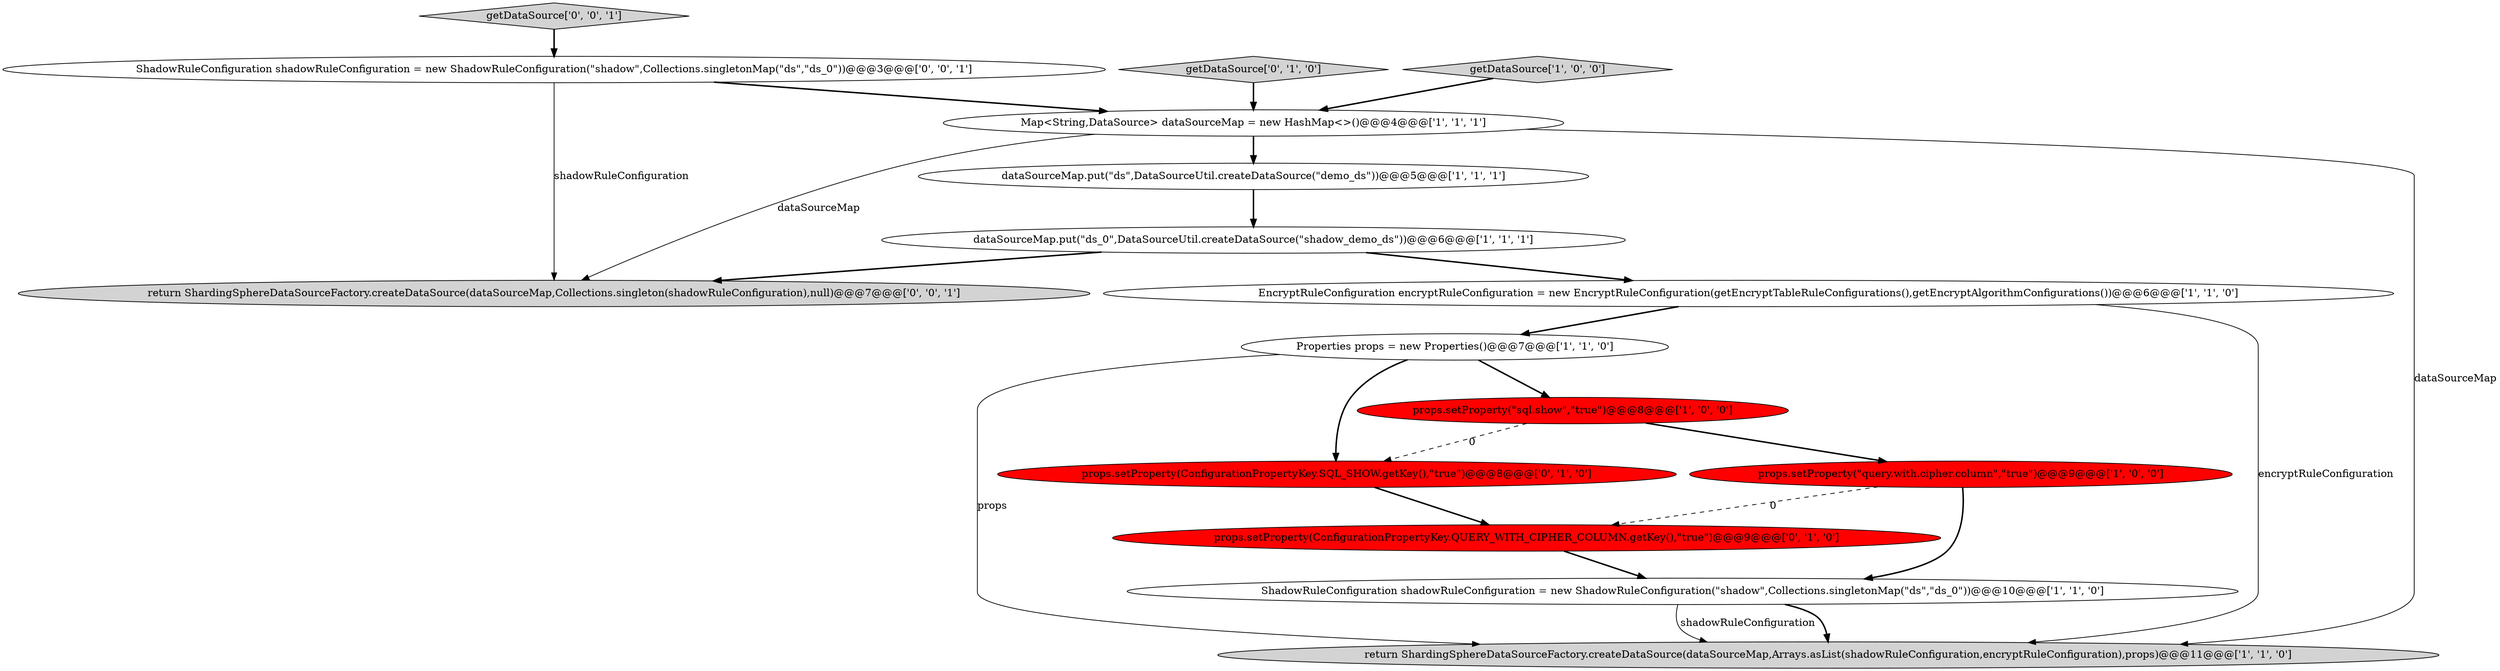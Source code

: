 digraph {
4 [style = filled, label = "getDataSource['1', '0', '0']", fillcolor = lightgray, shape = diamond image = "AAA0AAABBB1BBB"];
8 [style = filled, label = "dataSourceMap.put(\"ds\",DataSourceUtil.createDataSource(\"demo_ds\"))@@@5@@@['1', '1', '1']", fillcolor = white, shape = ellipse image = "AAA0AAABBB1BBB"];
3 [style = filled, label = "ShadowRuleConfiguration shadowRuleConfiguration = new ShadowRuleConfiguration(\"shadow\",Collections.singletonMap(\"ds\",\"ds_0\"))@@@10@@@['1', '1', '0']", fillcolor = white, shape = ellipse image = "AAA0AAABBB1BBB"];
7 [style = filled, label = "props.setProperty(\"sql.show\",\"true\")@@@8@@@['1', '0', '0']", fillcolor = red, shape = ellipse image = "AAA1AAABBB1BBB"];
12 [style = filled, label = "getDataSource['0', '1', '0']", fillcolor = lightgray, shape = diamond image = "AAA0AAABBB2BBB"];
13 [style = filled, label = "return ShardingSphereDataSourceFactory.createDataSource(dataSourceMap,Collections.singleton(shadowRuleConfiguration),null)@@@7@@@['0', '0', '1']", fillcolor = lightgray, shape = ellipse image = "AAA0AAABBB3BBB"];
9 [style = filled, label = "Properties props = new Properties()@@@7@@@['1', '1', '0']", fillcolor = white, shape = ellipse image = "AAA0AAABBB1BBB"];
1 [style = filled, label = "props.setProperty(\"query.with.cipher.column\",\"true\")@@@9@@@['1', '0', '0']", fillcolor = red, shape = ellipse image = "AAA1AAABBB1BBB"];
10 [style = filled, label = "props.setProperty(ConfigurationPropertyKey.SQL_SHOW.getKey(),\"true\")@@@8@@@['0', '1', '0']", fillcolor = red, shape = ellipse image = "AAA1AAABBB2BBB"];
5 [style = filled, label = "return ShardingSphereDataSourceFactory.createDataSource(dataSourceMap,Arrays.asList(shadowRuleConfiguration,encryptRuleConfiguration),props)@@@11@@@['1', '1', '0']", fillcolor = lightgray, shape = ellipse image = "AAA0AAABBB1BBB"];
2 [style = filled, label = "Map<String,DataSource> dataSourceMap = new HashMap<>()@@@4@@@['1', '1', '1']", fillcolor = white, shape = ellipse image = "AAA0AAABBB1BBB"];
0 [style = filled, label = "EncryptRuleConfiguration encryptRuleConfiguration = new EncryptRuleConfiguration(getEncryptTableRuleConfigurations(),getEncryptAlgorithmConfigurations())@@@6@@@['1', '1', '0']", fillcolor = white, shape = ellipse image = "AAA0AAABBB1BBB"];
11 [style = filled, label = "props.setProperty(ConfigurationPropertyKey.QUERY_WITH_CIPHER_COLUMN.getKey(),\"true\")@@@9@@@['0', '1', '0']", fillcolor = red, shape = ellipse image = "AAA1AAABBB2BBB"];
15 [style = filled, label = "ShadowRuleConfiguration shadowRuleConfiguration = new ShadowRuleConfiguration(\"shadow\",Collections.singletonMap(\"ds\",\"ds_0\"))@@@3@@@['0', '0', '1']", fillcolor = white, shape = ellipse image = "AAA0AAABBB3BBB"];
6 [style = filled, label = "dataSourceMap.put(\"ds_0\",DataSourceUtil.createDataSource(\"shadow_demo_ds\"))@@@6@@@['1', '1', '1']", fillcolor = white, shape = ellipse image = "AAA0AAABBB1BBB"];
14 [style = filled, label = "getDataSource['0', '0', '1']", fillcolor = lightgray, shape = diamond image = "AAA0AAABBB3BBB"];
9->5 [style = solid, label="props"];
0->9 [style = bold, label=""];
15->2 [style = bold, label=""];
7->1 [style = bold, label=""];
0->5 [style = solid, label="encryptRuleConfiguration"];
2->5 [style = solid, label="dataSourceMap"];
1->3 [style = bold, label=""];
8->6 [style = bold, label=""];
6->0 [style = bold, label=""];
4->2 [style = bold, label=""];
9->10 [style = bold, label=""];
9->7 [style = bold, label=""];
2->13 [style = solid, label="dataSourceMap"];
12->2 [style = bold, label=""];
3->5 [style = bold, label=""];
11->3 [style = bold, label=""];
3->5 [style = solid, label="shadowRuleConfiguration"];
1->11 [style = dashed, label="0"];
6->13 [style = bold, label=""];
15->13 [style = solid, label="shadowRuleConfiguration"];
7->10 [style = dashed, label="0"];
14->15 [style = bold, label=""];
2->8 [style = bold, label=""];
10->11 [style = bold, label=""];
}
